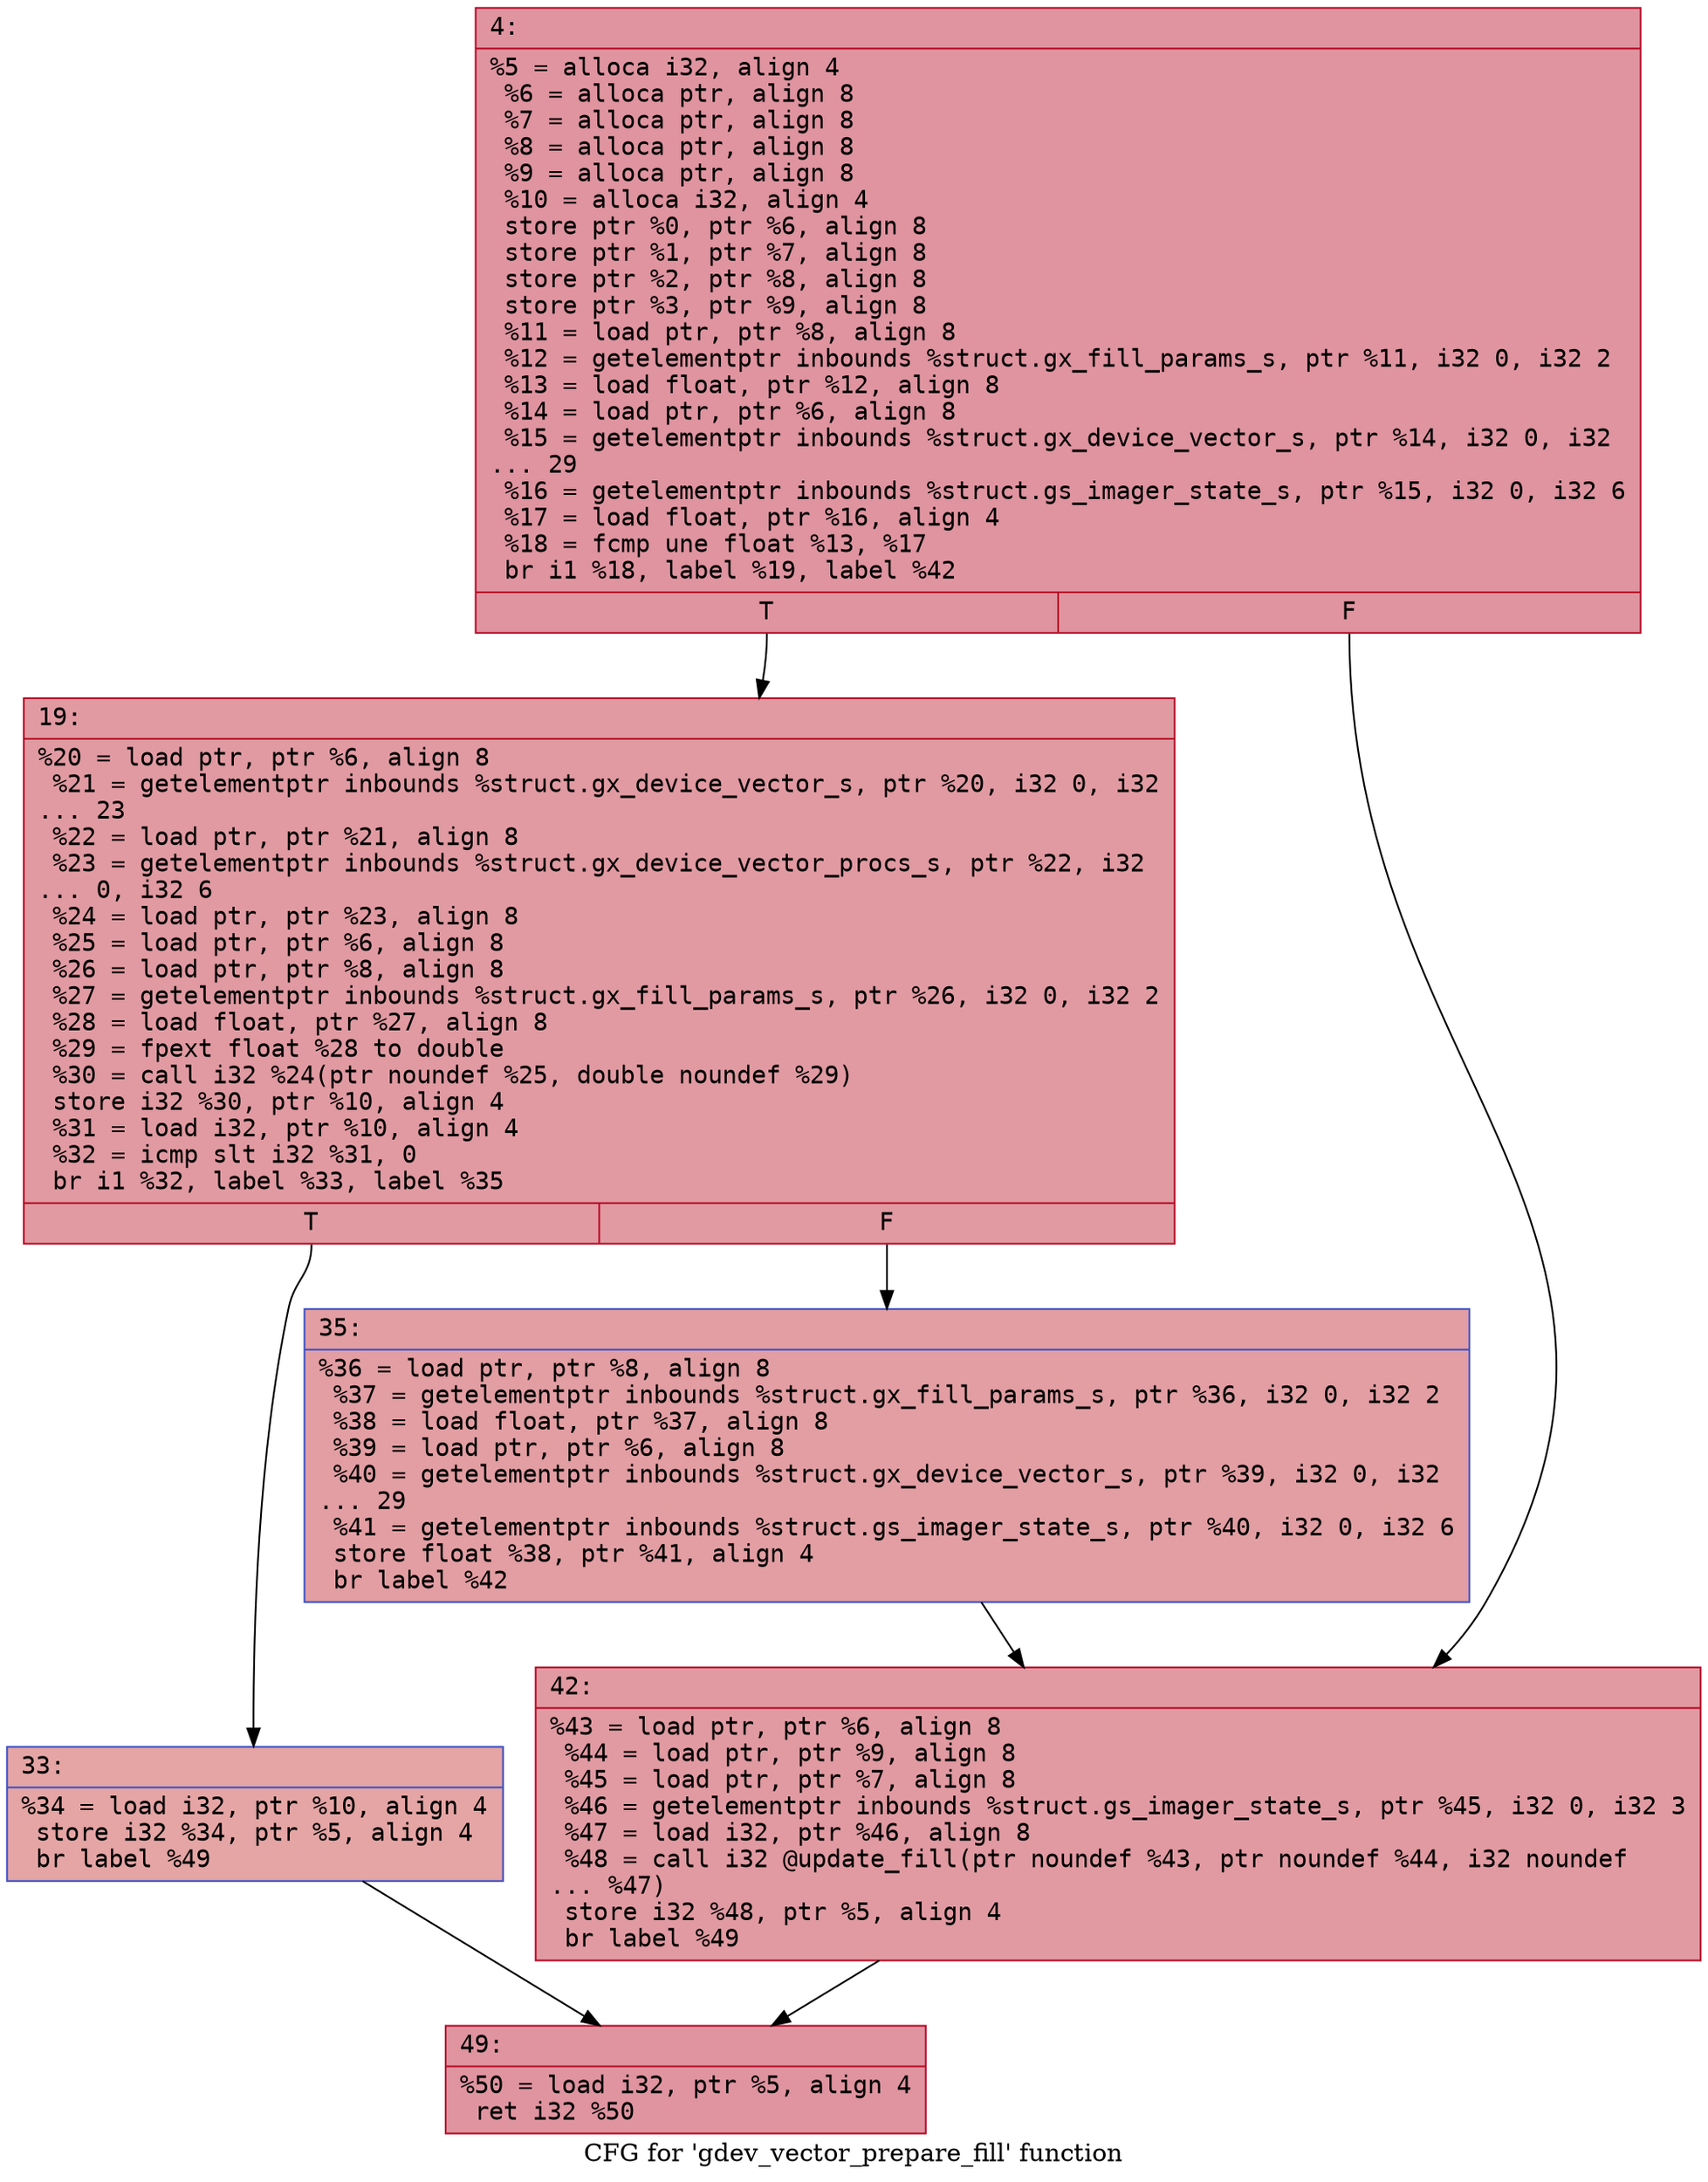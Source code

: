 digraph "CFG for 'gdev_vector_prepare_fill' function" {
	label="CFG for 'gdev_vector_prepare_fill' function";

	Node0x6000009cc050 [shape=record,color="#b70d28ff", style=filled, fillcolor="#b70d2870" fontname="Courier",label="{4:\l|  %5 = alloca i32, align 4\l  %6 = alloca ptr, align 8\l  %7 = alloca ptr, align 8\l  %8 = alloca ptr, align 8\l  %9 = alloca ptr, align 8\l  %10 = alloca i32, align 4\l  store ptr %0, ptr %6, align 8\l  store ptr %1, ptr %7, align 8\l  store ptr %2, ptr %8, align 8\l  store ptr %3, ptr %9, align 8\l  %11 = load ptr, ptr %8, align 8\l  %12 = getelementptr inbounds %struct.gx_fill_params_s, ptr %11, i32 0, i32 2\l  %13 = load float, ptr %12, align 8\l  %14 = load ptr, ptr %6, align 8\l  %15 = getelementptr inbounds %struct.gx_device_vector_s, ptr %14, i32 0, i32\l... 29\l  %16 = getelementptr inbounds %struct.gs_imager_state_s, ptr %15, i32 0, i32 6\l  %17 = load float, ptr %16, align 4\l  %18 = fcmp une float %13, %17\l  br i1 %18, label %19, label %42\l|{<s0>T|<s1>F}}"];
	Node0x6000009cc050:s0 -> Node0x6000009cc140[tooltip="4 -> 19\nProbability 62.50%" ];
	Node0x6000009cc050:s1 -> Node0x6000009cc230[tooltip="4 -> 42\nProbability 37.50%" ];
	Node0x6000009cc140 [shape=record,color="#b70d28ff", style=filled, fillcolor="#bb1b2c70" fontname="Courier",label="{19:\l|  %20 = load ptr, ptr %6, align 8\l  %21 = getelementptr inbounds %struct.gx_device_vector_s, ptr %20, i32 0, i32\l... 23\l  %22 = load ptr, ptr %21, align 8\l  %23 = getelementptr inbounds %struct.gx_device_vector_procs_s, ptr %22, i32\l... 0, i32 6\l  %24 = load ptr, ptr %23, align 8\l  %25 = load ptr, ptr %6, align 8\l  %26 = load ptr, ptr %8, align 8\l  %27 = getelementptr inbounds %struct.gx_fill_params_s, ptr %26, i32 0, i32 2\l  %28 = load float, ptr %27, align 8\l  %29 = fpext float %28 to double\l  %30 = call i32 %24(ptr noundef %25, double noundef %29)\l  store i32 %30, ptr %10, align 4\l  %31 = load i32, ptr %10, align 4\l  %32 = icmp slt i32 %31, 0\l  br i1 %32, label %33, label %35\l|{<s0>T|<s1>F}}"];
	Node0x6000009cc140:s0 -> Node0x6000009cc190[tooltip="19 -> 33\nProbability 37.50%" ];
	Node0x6000009cc140:s1 -> Node0x6000009cc1e0[tooltip="19 -> 35\nProbability 62.50%" ];
	Node0x6000009cc190 [shape=record,color="#3d50c3ff", style=filled, fillcolor="#c5333470" fontname="Courier",label="{33:\l|  %34 = load i32, ptr %10, align 4\l  store i32 %34, ptr %5, align 4\l  br label %49\l}"];
	Node0x6000009cc190 -> Node0x6000009cc280[tooltip="33 -> 49\nProbability 100.00%" ];
	Node0x6000009cc1e0 [shape=record,color="#3d50c3ff", style=filled, fillcolor="#be242e70" fontname="Courier",label="{35:\l|  %36 = load ptr, ptr %8, align 8\l  %37 = getelementptr inbounds %struct.gx_fill_params_s, ptr %36, i32 0, i32 2\l  %38 = load float, ptr %37, align 8\l  %39 = load ptr, ptr %6, align 8\l  %40 = getelementptr inbounds %struct.gx_device_vector_s, ptr %39, i32 0, i32\l... 29\l  %41 = getelementptr inbounds %struct.gs_imager_state_s, ptr %40, i32 0, i32 6\l  store float %38, ptr %41, align 4\l  br label %42\l}"];
	Node0x6000009cc1e0 -> Node0x6000009cc230[tooltip="35 -> 42\nProbability 100.00%" ];
	Node0x6000009cc230 [shape=record,color="#b70d28ff", style=filled, fillcolor="#bb1b2c70" fontname="Courier",label="{42:\l|  %43 = load ptr, ptr %6, align 8\l  %44 = load ptr, ptr %9, align 8\l  %45 = load ptr, ptr %7, align 8\l  %46 = getelementptr inbounds %struct.gs_imager_state_s, ptr %45, i32 0, i32 3\l  %47 = load i32, ptr %46, align 8\l  %48 = call i32 @update_fill(ptr noundef %43, ptr noundef %44, i32 noundef\l... %47)\l  store i32 %48, ptr %5, align 4\l  br label %49\l}"];
	Node0x6000009cc230 -> Node0x6000009cc280[tooltip="42 -> 49\nProbability 100.00%" ];
	Node0x6000009cc280 [shape=record,color="#b70d28ff", style=filled, fillcolor="#b70d2870" fontname="Courier",label="{49:\l|  %50 = load i32, ptr %5, align 4\l  ret i32 %50\l}"];
}

